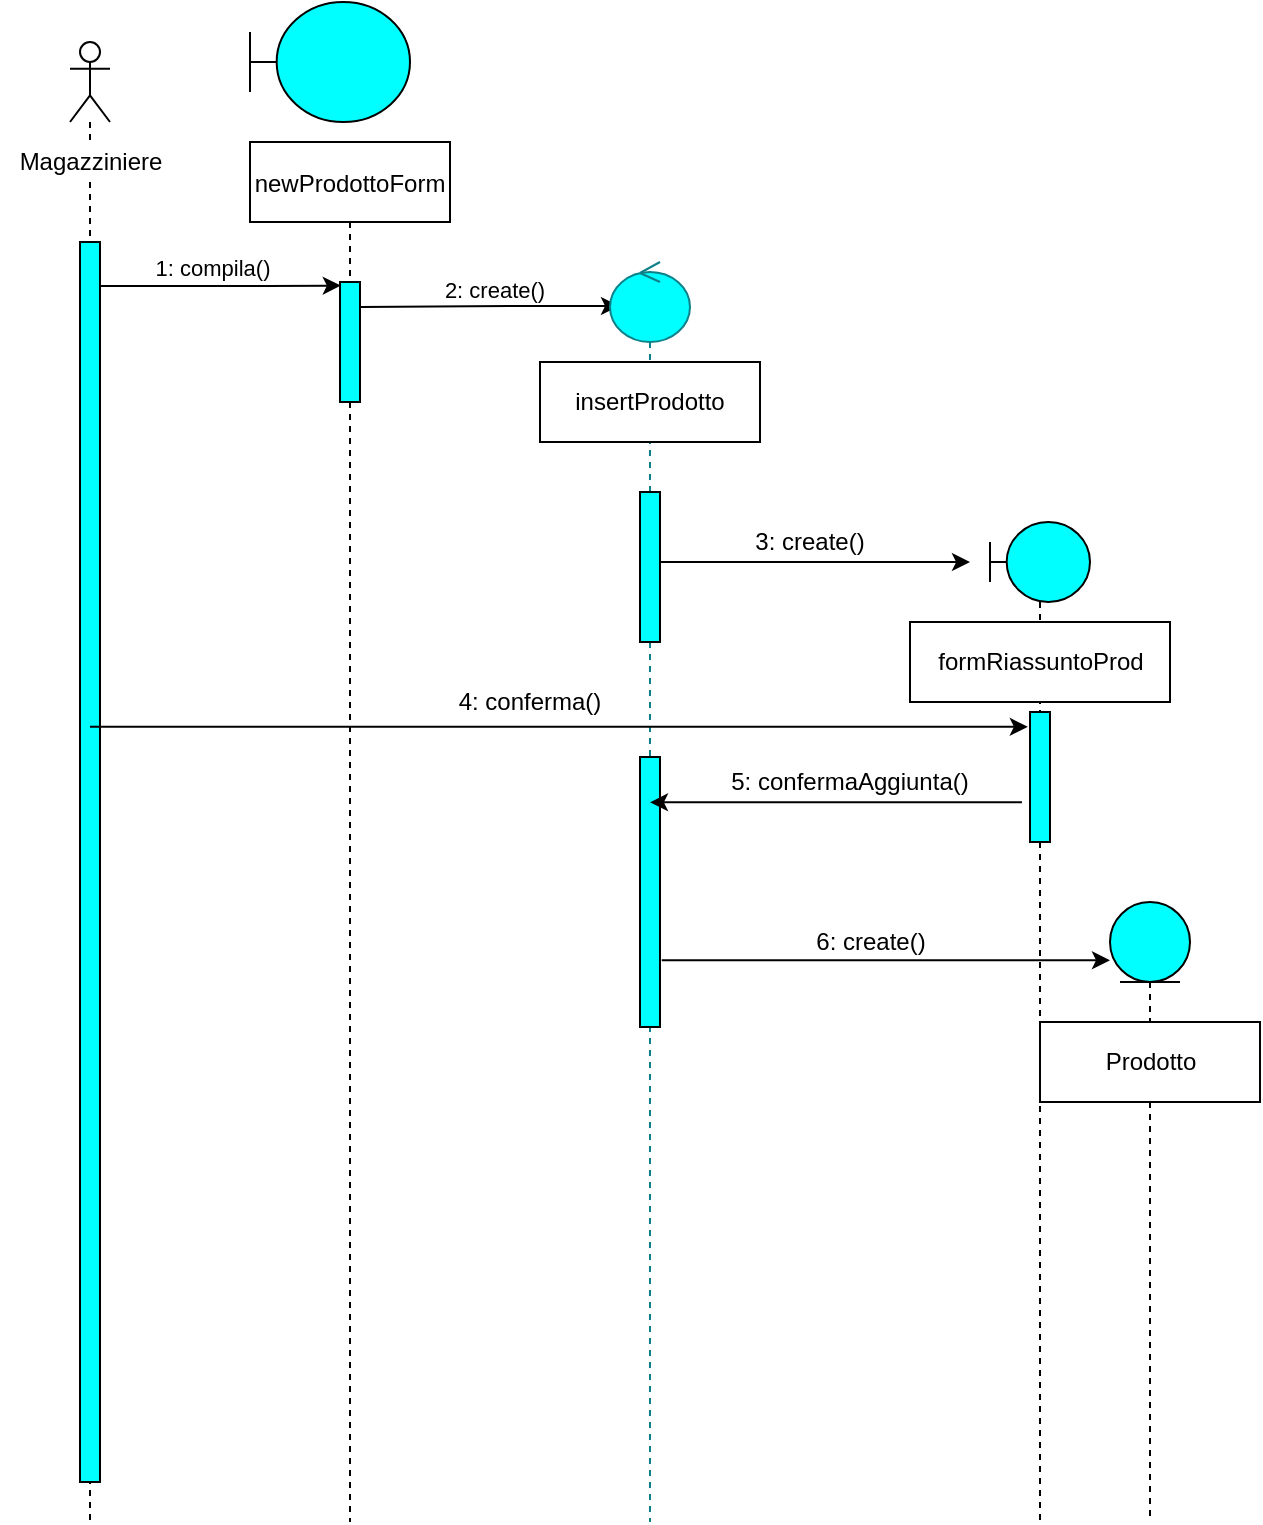 <mxfile version="13.10.4" type="device"><diagram id="kgpKYQtTHZ0yAKxKKP6v" name="Page-1"><mxGraphModel dx="673" dy="516" grid="1" gridSize="10" guides="1" tooltips="1" connect="1" arrows="1" fold="1" page="1" pageScale="1" pageWidth="850" pageHeight="1100" math="0" shadow="0"><root><mxCell id="0"/><mxCell id="1" parent="0"/><mxCell id="3nuBFxr9cyL0pnOWT2aG-1" value="newProdottoForm" style="shape=umlLifeline;perimeter=lifelinePerimeter;container=1;collapsible=0;recursiveResize=0;rounded=0;shadow=0;strokeWidth=1;fillColor=#FFFFFF;" parent="1" vertex="1"><mxGeometry x="180" y="150" width="100" height="690" as="geometry"/></mxCell><mxCell id="3nuBFxr9cyL0pnOWT2aG-2" value="" style="points=[];perimeter=orthogonalPerimeter;rounded=0;shadow=0;strokeWidth=1;fillColor=#00FFFF;" parent="3nuBFxr9cyL0pnOWT2aG-1" vertex="1"><mxGeometry x="45" y="70" width="10" height="60" as="geometry"/></mxCell><mxCell id="MiAPoc62xb50PXXLJI-n-19" value="" style="shape=umlBoundary;whiteSpace=wrap;html=1;fillColor=#00FFFF;" parent="1" vertex="1"><mxGeometry x="180" y="80" width="80" height="60" as="geometry"/></mxCell><mxCell id="MiAPoc62xb50PXXLJI-n-20" value="1: compila()" style="endArrow=classic;html=1;entryX=0.138;entryY=0.099;entryDx=0;entryDy=0;entryPerimeter=0;fillColor=#00FFFF;" parent="1" edge="1"><mxGeometry x="-0.058" y="9" width="50" height="50" relative="1" as="geometry"><mxPoint x="104" y="222" as="sourcePoint"/><mxPoint x="225.38" y="221.81" as="targetPoint"/><Array as="points"><mxPoint x="179" y="222"/></Array><mxPoint as="offset"/></mxGeometry></mxCell><mxCell id="MiAPoc62xb50PXXLJI-n-30" value="2: create()" style="endArrow=classic;html=1;exitX=1.027;exitY=0.255;exitDx=0;exitDy=0;exitPerimeter=0;fillColor=#00FFFF;" parent="1" edge="1"><mxGeometry x="0.04" y="8" width="50" height="50" relative="1" as="geometry"><mxPoint x="235.27" y="232.45" as="sourcePoint"/><mxPoint x="364.5" y="232" as="targetPoint"/><Array as="points"><mxPoint x="300" y="232"/></Array><mxPoint as="offset"/></mxGeometry></mxCell><mxCell id="EGCXP0-oF4D9gxy1c2hi-1" value="" style="shape=umlLifeline;participant=umlEntity;perimeter=lifelinePerimeter;whiteSpace=wrap;html=1;container=1;collapsible=0;recursiveResize=0;verticalAlign=top;spacingTop=36;outlineConnect=0;fillColor=#00FFFF;" parent="1" vertex="1"><mxGeometry x="610" y="530" width="40" height="310" as="geometry"/></mxCell><mxCell id="EGCXP0-oF4D9gxy1c2hi-2" value="" style="shape=umlLifeline;participant=umlBoundary;perimeter=lifelinePerimeter;whiteSpace=wrap;html=1;container=1;collapsible=0;recursiveResize=0;verticalAlign=top;spacingTop=36;outlineConnect=0;fillColor=#00FFFF;" parent="1" vertex="1"><mxGeometry x="550" y="340" width="50" height="500" as="geometry"/></mxCell><mxCell id="EGCXP0-oF4D9gxy1c2hi-3" value="" style="html=1;points=[];perimeter=orthogonalPerimeter;fillColor=#00FFFF;" parent="EGCXP0-oF4D9gxy1c2hi-2" vertex="1"><mxGeometry x="20" y="95" width="10" height="65" as="geometry"/></mxCell><mxCell id="MiAPoc62xb50PXXLJI-n-47" value="formRiassuntoProd" style="html=1;fillColor=#FFFFFF;" parent="1" vertex="1"><mxGeometry x="510" y="390" width="130" height="40" as="geometry"/></mxCell><mxCell id="EGCXP0-oF4D9gxy1c2hi-17" value="Prodotto" style="html=1;fillColor=#FFFFFF;" parent="1" vertex="1"><mxGeometry x="575" y="590" width="110" height="40" as="geometry"/></mxCell><mxCell id="EGCXP0-oF4D9gxy1c2hi-27" value="" style="shape=umlLifeline;participant=umlActor;perimeter=lifelinePerimeter;whiteSpace=wrap;html=1;container=1;collapsible=0;recursiveResize=0;verticalAlign=top;spacingTop=36;outlineConnect=0;fillColor=#FFFFFF;" parent="1" vertex="1"><mxGeometry x="90" y="100" width="20" height="740" as="geometry"/></mxCell><mxCell id="EGCXP0-oF4D9gxy1c2hi-28" value="" style="html=1;points=[];perimeter=orthogonalPerimeter;fillColor=#00FFFF;" parent="EGCXP0-oF4D9gxy1c2hi-27" vertex="1"><mxGeometry x="5" y="100" width="10" height="620" as="geometry"/></mxCell><mxCell id="EGCXP0-oF4D9gxy1c2hi-29" value="Magazziniere" style="text;html=1;align=center;verticalAlign=middle;resizable=0;points=[];autosize=1;fillColor=#FFFFFF;" parent="1" vertex="1"><mxGeometry x="55" y="150" width="90" height="20" as="geometry"/></mxCell><mxCell id="EGCXP0-oF4D9gxy1c2hi-33" value="3: create()" style="text;html=1;strokeColor=none;fillColor=none;align=center;verticalAlign=middle;whiteSpace=wrap;rounded=0;" parent="1" vertex="1"><mxGeometry x="420" y="340" width="80" height="20" as="geometry"/></mxCell><mxCell id="EGCXP0-oF4D9gxy1c2hi-35" value="" style="endArrow=classic;html=1;fillColor=#00FFFF;" parent="1" source="L4Ttdds26EjUfAYfwU1u-8" edge="1"><mxGeometry width="50" height="50" relative="1" as="geometry"><mxPoint x="416.33" y="360.0" as="sourcePoint"/><mxPoint x="540" y="360.04" as="targetPoint"/></mxGeometry></mxCell><mxCell id="EGCXP0-oF4D9gxy1c2hi-21" value="6: create()" style="text;html=1;align=center;verticalAlign=middle;resizable=0;points=[];autosize=1;" parent="1" vertex="1"><mxGeometry x="455" y="540" width="70" height="20" as="geometry"/></mxCell><mxCell id="L4Ttdds26EjUfAYfwU1u-5" value="" style="endArrow=classic;html=1;fillColor=#00FFFF;entryX=0;entryY=0.094;entryDx=0;entryDy=0;entryPerimeter=0;exitX=1.087;exitY=0.256;exitDx=0;exitDy=0;exitPerimeter=0;" parent="1" target="EGCXP0-oF4D9gxy1c2hi-1" edge="1"><mxGeometry width="50" height="50" relative="1" as="geometry"><mxPoint x="385.87" y="559.12" as="sourcePoint"/><mxPoint x="538.56" y="567.9" as="targetPoint"/></mxGeometry></mxCell><mxCell id="L4Ttdds26EjUfAYfwU1u-8" value="" style="shape=umlLifeline;participant=umlControl;perimeter=lifelinePerimeter;whiteSpace=wrap;html=1;container=1;collapsible=0;recursiveResize=0;verticalAlign=top;spacingTop=36;outlineConnect=0;strokeColor=#0e8088;fillColor=#00FFFF;" parent="1" vertex="1"><mxGeometry x="360" y="210" width="40" height="630" as="geometry"/></mxCell><mxCell id="L4Ttdds26EjUfAYfwU1u-1" value="" style="points=[];perimeter=orthogonalPerimeter;rounded=0;shadow=0;strokeWidth=1;fillColor=#00FFFF;" parent="L4Ttdds26EjUfAYfwU1u-8" vertex="1"><mxGeometry x="15" y="115" width="10" height="75" as="geometry"/></mxCell><mxCell id="sjL2ISZedawYdvFG1KYz-3" value="" style="points=[];perimeter=orthogonalPerimeter;rounded=0;shadow=0;strokeWidth=1;fillColor=#00FFFF;" vertex="1" parent="L4Ttdds26EjUfAYfwU1u-8"><mxGeometry x="15" y="247.5" width="10" height="135" as="geometry"/></mxCell><mxCell id="MiAPoc62xb50PXXLJI-n-22" value="insertProdotto" style="rounded=0;whiteSpace=wrap;html=1;align=center;fillColor=#FFFFFF;" parent="1" vertex="1"><mxGeometry x="325" y="260" width="110" height="40" as="geometry"/></mxCell><mxCell id="sjL2ISZedawYdvFG1KYz-1" value="" style="endArrow=classic;html=1;entryX=-0.107;entryY=0.114;entryDx=0;entryDy=0;entryPerimeter=0;" edge="1" parent="1" source="EGCXP0-oF4D9gxy1c2hi-27" target="EGCXP0-oF4D9gxy1c2hi-3"><mxGeometry width="50" height="50" relative="1" as="geometry"><mxPoint x="380" y="510" as="sourcePoint"/><mxPoint x="430" y="460" as="targetPoint"/></mxGeometry></mxCell><mxCell id="sjL2ISZedawYdvFG1KYz-2" value="4: conferma()" style="text;html=1;strokeColor=none;fillColor=none;align=center;verticalAlign=middle;whiteSpace=wrap;rounded=0;" vertex="1" parent="1"><mxGeometry x="260" y="420" width="120" height="20" as="geometry"/></mxCell><mxCell id="sjL2ISZedawYdvFG1KYz-4" value="" style="endArrow=classic;html=1;exitX=-0.403;exitY=0.695;exitDx=0;exitDy=0;exitPerimeter=0;" edge="1" parent="1" source="EGCXP0-oF4D9gxy1c2hi-3" target="L4Ttdds26EjUfAYfwU1u-8"><mxGeometry width="50" height="50" relative="1" as="geometry"><mxPoint x="380" y="470" as="sourcePoint"/><mxPoint x="430" y="420" as="targetPoint"/></mxGeometry></mxCell><mxCell id="sjL2ISZedawYdvFG1KYz-5" value="5: confermaAggiunta()" style="text;html=1;strokeColor=none;fillColor=none;align=center;verticalAlign=middle;whiteSpace=wrap;rounded=0;" vertex="1" parent="1"><mxGeometry x="410" y="460" width="140" height="20" as="geometry"/></mxCell></root></mxGraphModel></diagram></mxfile>